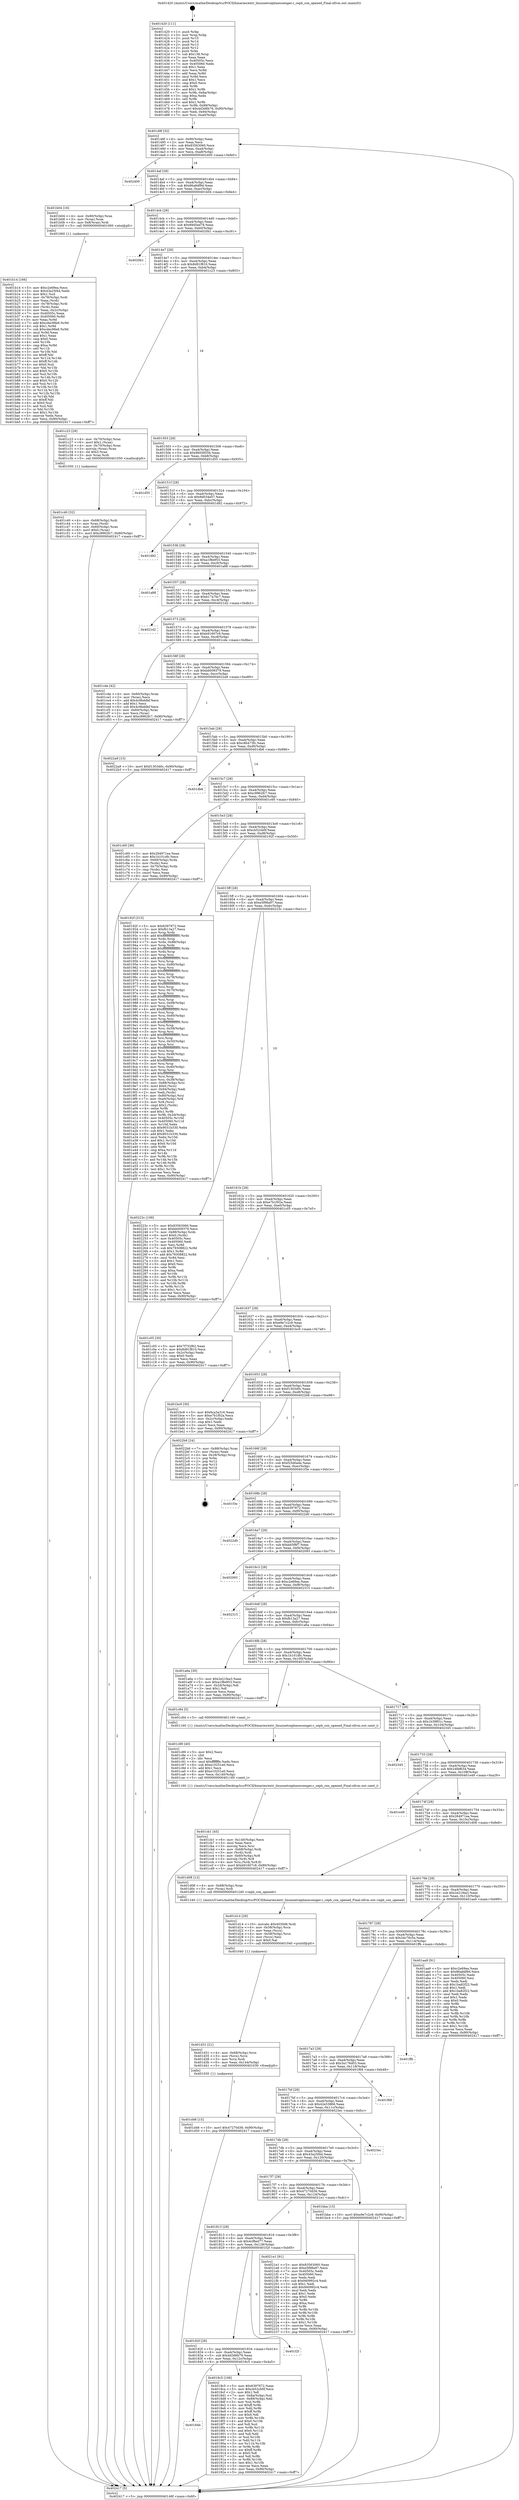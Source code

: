 digraph "0x401420" {
  label = "0x401420 (/mnt/c/Users/mathe/Desktop/tcc/POCII/binaries/extr_linuxnetcephmessenger.c_ceph_con_opened_Final-ollvm.out::main(0))"
  labelloc = "t"
  node[shape=record]

  Entry [label="",width=0.3,height=0.3,shape=circle,fillcolor=black,style=filled]
  "0x40148f" [label="{
     0x40148f [32]\l
     | [instrs]\l
     &nbsp;&nbsp;0x40148f \<+6\>: mov -0x90(%rbp),%eax\l
     &nbsp;&nbsp;0x401495 \<+2\>: mov %eax,%ecx\l
     &nbsp;&nbsp;0x401497 \<+6\>: sub $0x83563060,%ecx\l
     &nbsp;&nbsp;0x40149d \<+6\>: mov %eax,-0xa4(%rbp)\l
     &nbsp;&nbsp;0x4014a3 \<+6\>: mov %ecx,-0xa8(%rbp)\l
     &nbsp;&nbsp;0x4014a9 \<+6\>: je 0000000000402400 \<main+0xfe0\>\l
  }"]
  "0x402400" [label="{
     0x402400\l
  }", style=dashed]
  "0x4014af" [label="{
     0x4014af [28]\l
     | [instrs]\l
     &nbsp;&nbsp;0x4014af \<+5\>: jmp 00000000004014b4 \<main+0x94\>\l
     &nbsp;&nbsp;0x4014b4 \<+6\>: mov -0xa4(%rbp),%eax\l
     &nbsp;&nbsp;0x4014ba \<+5\>: sub $0x86a8df9d,%eax\l
     &nbsp;&nbsp;0x4014bf \<+6\>: mov %eax,-0xac(%rbp)\l
     &nbsp;&nbsp;0x4014c5 \<+6\>: je 0000000000401b04 \<main+0x6e4\>\l
  }"]
  Exit [label="",width=0.3,height=0.3,shape=circle,fillcolor=black,style=filled,peripheries=2]
  "0x401b04" [label="{
     0x401b04 [16]\l
     | [instrs]\l
     &nbsp;&nbsp;0x401b04 \<+4\>: mov -0x80(%rbp),%rax\l
     &nbsp;&nbsp;0x401b08 \<+3\>: mov (%rax),%rax\l
     &nbsp;&nbsp;0x401b0b \<+4\>: mov 0x8(%rax),%rdi\l
     &nbsp;&nbsp;0x401b0f \<+5\>: call 0000000000401060 \<atoi@plt\>\l
     | [calls]\l
     &nbsp;&nbsp;0x401060 \{1\} (unknown)\l
  }"]
  "0x4014cb" [label="{
     0x4014cb [28]\l
     | [instrs]\l
     &nbsp;&nbsp;0x4014cb \<+5\>: jmp 00000000004014d0 \<main+0xb0\>\l
     &nbsp;&nbsp;0x4014d0 \<+6\>: mov -0xa4(%rbp),%eax\l
     &nbsp;&nbsp;0x4014d6 \<+5\>: sub $0x89d5ed78,%eax\l
     &nbsp;&nbsp;0x4014db \<+6\>: mov %eax,-0xb0(%rbp)\l
     &nbsp;&nbsp;0x4014e1 \<+6\>: je 00000000004020b1 \<main+0xc91\>\l
  }"]
  "0x401d46" [label="{
     0x401d46 [15]\l
     | [instrs]\l
     &nbsp;&nbsp;0x401d46 \<+10\>: movl $0x47270d36,-0x90(%rbp)\l
     &nbsp;&nbsp;0x401d50 \<+5\>: jmp 0000000000402417 \<main+0xff7\>\l
  }"]
  "0x4020b1" [label="{
     0x4020b1\l
  }", style=dashed]
  "0x4014e7" [label="{
     0x4014e7 [28]\l
     | [instrs]\l
     &nbsp;&nbsp;0x4014e7 \<+5\>: jmp 00000000004014ec \<main+0xcc\>\l
     &nbsp;&nbsp;0x4014ec \<+6\>: mov -0xa4(%rbp),%eax\l
     &nbsp;&nbsp;0x4014f2 \<+5\>: sub $0x8d91f810,%eax\l
     &nbsp;&nbsp;0x4014f7 \<+6\>: mov %eax,-0xb4(%rbp)\l
     &nbsp;&nbsp;0x4014fd \<+6\>: je 0000000000401c23 \<main+0x803\>\l
  }"]
  "0x401d31" [label="{
     0x401d31 [21]\l
     | [instrs]\l
     &nbsp;&nbsp;0x401d31 \<+4\>: mov -0x68(%rbp),%rcx\l
     &nbsp;&nbsp;0x401d35 \<+3\>: mov (%rcx),%rcx\l
     &nbsp;&nbsp;0x401d38 \<+3\>: mov %rcx,%rdi\l
     &nbsp;&nbsp;0x401d3b \<+6\>: mov %eax,-0x144(%rbp)\l
     &nbsp;&nbsp;0x401d41 \<+5\>: call 0000000000401030 \<free@plt\>\l
     | [calls]\l
     &nbsp;&nbsp;0x401030 \{1\} (unknown)\l
  }"]
  "0x401c23" [label="{
     0x401c23 [29]\l
     | [instrs]\l
     &nbsp;&nbsp;0x401c23 \<+4\>: mov -0x70(%rbp),%rax\l
     &nbsp;&nbsp;0x401c27 \<+6\>: movl $0x1,(%rax)\l
     &nbsp;&nbsp;0x401c2d \<+4\>: mov -0x70(%rbp),%rax\l
     &nbsp;&nbsp;0x401c31 \<+3\>: movslq (%rax),%rax\l
     &nbsp;&nbsp;0x401c34 \<+4\>: shl $0x3,%rax\l
     &nbsp;&nbsp;0x401c38 \<+3\>: mov %rax,%rdi\l
     &nbsp;&nbsp;0x401c3b \<+5\>: call 0000000000401050 \<malloc@plt\>\l
     | [calls]\l
     &nbsp;&nbsp;0x401050 \{1\} (unknown)\l
  }"]
  "0x401503" [label="{
     0x401503 [28]\l
     | [instrs]\l
     &nbsp;&nbsp;0x401503 \<+5\>: jmp 0000000000401508 \<main+0xe8\>\l
     &nbsp;&nbsp;0x401508 \<+6\>: mov -0xa4(%rbp),%eax\l
     &nbsp;&nbsp;0x40150e \<+5\>: sub $0x9605855b,%eax\l
     &nbsp;&nbsp;0x401513 \<+6\>: mov %eax,-0xb8(%rbp)\l
     &nbsp;&nbsp;0x401519 \<+6\>: je 0000000000401d55 \<main+0x935\>\l
  }"]
  "0x401d14" [label="{
     0x401d14 [29]\l
     | [instrs]\l
     &nbsp;&nbsp;0x401d14 \<+10\>: movabs $0x4030d6,%rdi\l
     &nbsp;&nbsp;0x401d1e \<+4\>: mov -0x58(%rbp),%rcx\l
     &nbsp;&nbsp;0x401d22 \<+2\>: mov %eax,(%rcx)\l
     &nbsp;&nbsp;0x401d24 \<+4\>: mov -0x58(%rbp),%rcx\l
     &nbsp;&nbsp;0x401d28 \<+2\>: mov (%rcx),%esi\l
     &nbsp;&nbsp;0x401d2a \<+2\>: mov $0x0,%al\l
     &nbsp;&nbsp;0x401d2c \<+5\>: call 0000000000401040 \<printf@plt\>\l
     | [calls]\l
     &nbsp;&nbsp;0x401040 \{1\} (unknown)\l
  }"]
  "0x401d55" [label="{
     0x401d55\l
  }", style=dashed]
  "0x40151f" [label="{
     0x40151f [28]\l
     | [instrs]\l
     &nbsp;&nbsp;0x40151f \<+5\>: jmp 0000000000401524 \<main+0x104\>\l
     &nbsp;&nbsp;0x401524 \<+6\>: mov -0xa4(%rbp),%eax\l
     &nbsp;&nbsp;0x40152a \<+5\>: sub $0x9d034e07,%eax\l
     &nbsp;&nbsp;0x40152f \<+6\>: mov %eax,-0xbc(%rbp)\l
     &nbsp;&nbsp;0x401535 \<+6\>: je 0000000000401d92 \<main+0x972\>\l
  }"]
  "0x401cb1" [label="{
     0x401cb1 [45]\l
     | [instrs]\l
     &nbsp;&nbsp;0x401cb1 \<+6\>: mov -0x140(%rbp),%ecx\l
     &nbsp;&nbsp;0x401cb7 \<+3\>: imul %eax,%ecx\l
     &nbsp;&nbsp;0x401cba \<+3\>: movslq %ecx,%rsi\l
     &nbsp;&nbsp;0x401cbd \<+4\>: mov -0x68(%rbp),%rdi\l
     &nbsp;&nbsp;0x401cc1 \<+3\>: mov (%rdi),%rdi\l
     &nbsp;&nbsp;0x401cc4 \<+4\>: mov -0x60(%rbp),%r8\l
     &nbsp;&nbsp;0x401cc8 \<+3\>: movslq (%r8),%r8\l
     &nbsp;&nbsp;0x401ccb \<+4\>: mov %rsi,(%rdi,%r8,8)\l
     &nbsp;&nbsp;0x401ccf \<+10\>: movl $0xb91607c9,-0x90(%rbp)\l
     &nbsp;&nbsp;0x401cd9 \<+5\>: jmp 0000000000402417 \<main+0xff7\>\l
  }"]
  "0x401d92" [label="{
     0x401d92\l
  }", style=dashed]
  "0x40153b" [label="{
     0x40153b [28]\l
     | [instrs]\l
     &nbsp;&nbsp;0x40153b \<+5\>: jmp 0000000000401540 \<main+0x120\>\l
     &nbsp;&nbsp;0x401540 \<+6\>: mov -0xa4(%rbp),%eax\l
     &nbsp;&nbsp;0x401546 \<+5\>: sub $0xa1f8e953,%eax\l
     &nbsp;&nbsp;0x40154b \<+6\>: mov %eax,-0xc0(%rbp)\l
     &nbsp;&nbsp;0x401551 \<+6\>: je 0000000000401a88 \<main+0x668\>\l
  }"]
  "0x401c89" [label="{
     0x401c89 [40]\l
     | [instrs]\l
     &nbsp;&nbsp;0x401c89 \<+5\>: mov $0x2,%ecx\l
     &nbsp;&nbsp;0x401c8e \<+1\>: cltd\l
     &nbsp;&nbsp;0x401c8f \<+2\>: idiv %ecx\l
     &nbsp;&nbsp;0x401c91 \<+6\>: imul $0xfffffffe,%edx,%ecx\l
     &nbsp;&nbsp;0x401c97 \<+6\>: sub $0xe10251e0,%ecx\l
     &nbsp;&nbsp;0x401c9d \<+3\>: add $0x1,%ecx\l
     &nbsp;&nbsp;0x401ca0 \<+6\>: add $0xe10251e0,%ecx\l
     &nbsp;&nbsp;0x401ca6 \<+6\>: mov %ecx,-0x140(%rbp)\l
     &nbsp;&nbsp;0x401cac \<+5\>: call 0000000000401160 \<next_i\>\l
     | [calls]\l
     &nbsp;&nbsp;0x401160 \{1\} (/mnt/c/Users/mathe/Desktop/tcc/POCII/binaries/extr_linuxnetcephmessenger.c_ceph_con_opened_Final-ollvm.out::next_i)\l
  }"]
  "0x401a88" [label="{
     0x401a88\l
  }", style=dashed]
  "0x401557" [label="{
     0x401557 [28]\l
     | [instrs]\l
     &nbsp;&nbsp;0x401557 \<+5\>: jmp 000000000040155c \<main+0x13c\>\l
     &nbsp;&nbsp;0x40155c \<+6\>: mov -0xa4(%rbp),%eax\l
     &nbsp;&nbsp;0x401562 \<+5\>: sub $0xb17a7bc7,%eax\l
     &nbsp;&nbsp;0x401567 \<+6\>: mov %eax,-0xc4(%rbp)\l
     &nbsp;&nbsp;0x40156d \<+6\>: je 00000000004021d2 \<main+0xdb2\>\l
  }"]
  "0x401c40" [label="{
     0x401c40 [32]\l
     | [instrs]\l
     &nbsp;&nbsp;0x401c40 \<+4\>: mov -0x68(%rbp),%rdi\l
     &nbsp;&nbsp;0x401c44 \<+3\>: mov %rax,(%rdi)\l
     &nbsp;&nbsp;0x401c47 \<+4\>: mov -0x60(%rbp),%rax\l
     &nbsp;&nbsp;0x401c4b \<+6\>: movl $0x0,(%rax)\l
     &nbsp;&nbsp;0x401c51 \<+10\>: movl $0xc9962fc7,-0x90(%rbp)\l
     &nbsp;&nbsp;0x401c5b \<+5\>: jmp 0000000000402417 \<main+0xff7\>\l
  }"]
  "0x4021d2" [label="{
     0x4021d2\l
  }", style=dashed]
  "0x401573" [label="{
     0x401573 [28]\l
     | [instrs]\l
     &nbsp;&nbsp;0x401573 \<+5\>: jmp 0000000000401578 \<main+0x158\>\l
     &nbsp;&nbsp;0x401578 \<+6\>: mov -0xa4(%rbp),%eax\l
     &nbsp;&nbsp;0x40157e \<+5\>: sub $0xb91607c9,%eax\l
     &nbsp;&nbsp;0x401583 \<+6\>: mov %eax,-0xc8(%rbp)\l
     &nbsp;&nbsp;0x401589 \<+6\>: je 0000000000401cde \<main+0x8be\>\l
  }"]
  "0x401b14" [label="{
     0x401b14 [166]\l
     | [instrs]\l
     &nbsp;&nbsp;0x401b14 \<+5\>: mov $0xc2e69ea,%ecx\l
     &nbsp;&nbsp;0x401b19 \<+5\>: mov $0x43a25f44,%edx\l
     &nbsp;&nbsp;0x401b1e \<+3\>: mov $0x1,%sil\l
     &nbsp;&nbsp;0x401b21 \<+4\>: mov -0x78(%rbp),%rdi\l
     &nbsp;&nbsp;0x401b25 \<+2\>: mov %eax,(%rdi)\l
     &nbsp;&nbsp;0x401b27 \<+4\>: mov -0x78(%rbp),%rdi\l
     &nbsp;&nbsp;0x401b2b \<+2\>: mov (%rdi),%eax\l
     &nbsp;&nbsp;0x401b2d \<+3\>: mov %eax,-0x2c(%rbp)\l
     &nbsp;&nbsp;0x401b30 \<+7\>: mov 0x40505c,%eax\l
     &nbsp;&nbsp;0x401b37 \<+8\>: mov 0x405060,%r8d\l
     &nbsp;&nbsp;0x401b3f \<+3\>: mov %eax,%r9d\l
     &nbsp;&nbsp;0x401b42 \<+7\>: add $0xcdec98e6,%r9d\l
     &nbsp;&nbsp;0x401b49 \<+4\>: sub $0x1,%r9d\l
     &nbsp;&nbsp;0x401b4d \<+7\>: sub $0xcdec98e6,%r9d\l
     &nbsp;&nbsp;0x401b54 \<+4\>: imul %r9d,%eax\l
     &nbsp;&nbsp;0x401b58 \<+3\>: and $0x1,%eax\l
     &nbsp;&nbsp;0x401b5b \<+3\>: cmp $0x0,%eax\l
     &nbsp;&nbsp;0x401b5e \<+4\>: sete %r10b\l
     &nbsp;&nbsp;0x401b62 \<+4\>: cmp $0xa,%r8d\l
     &nbsp;&nbsp;0x401b66 \<+4\>: setl %r11b\l
     &nbsp;&nbsp;0x401b6a \<+3\>: mov %r10b,%bl\l
     &nbsp;&nbsp;0x401b6d \<+3\>: xor $0xff,%bl\l
     &nbsp;&nbsp;0x401b70 \<+3\>: mov %r11b,%r14b\l
     &nbsp;&nbsp;0x401b73 \<+4\>: xor $0xff,%r14b\l
     &nbsp;&nbsp;0x401b77 \<+4\>: xor $0x0,%sil\l
     &nbsp;&nbsp;0x401b7b \<+3\>: mov %bl,%r15b\l
     &nbsp;&nbsp;0x401b7e \<+4\>: and $0x0,%r15b\l
     &nbsp;&nbsp;0x401b82 \<+3\>: and %sil,%r10b\l
     &nbsp;&nbsp;0x401b85 \<+3\>: mov %r14b,%r12b\l
     &nbsp;&nbsp;0x401b88 \<+4\>: and $0x0,%r12b\l
     &nbsp;&nbsp;0x401b8c \<+3\>: and %sil,%r11b\l
     &nbsp;&nbsp;0x401b8f \<+3\>: or %r10b,%r15b\l
     &nbsp;&nbsp;0x401b92 \<+3\>: or %r11b,%r12b\l
     &nbsp;&nbsp;0x401b95 \<+3\>: xor %r12b,%r15b\l
     &nbsp;&nbsp;0x401b98 \<+3\>: or %r14b,%bl\l
     &nbsp;&nbsp;0x401b9b \<+3\>: xor $0xff,%bl\l
     &nbsp;&nbsp;0x401b9e \<+4\>: or $0x0,%sil\l
     &nbsp;&nbsp;0x401ba2 \<+3\>: and %sil,%bl\l
     &nbsp;&nbsp;0x401ba5 \<+3\>: or %bl,%r15b\l
     &nbsp;&nbsp;0x401ba8 \<+4\>: test $0x1,%r15b\l
     &nbsp;&nbsp;0x401bac \<+3\>: cmovne %edx,%ecx\l
     &nbsp;&nbsp;0x401baf \<+6\>: mov %ecx,-0x90(%rbp)\l
     &nbsp;&nbsp;0x401bb5 \<+5\>: jmp 0000000000402417 \<main+0xff7\>\l
  }"]
  "0x401cde" [label="{
     0x401cde [42]\l
     | [instrs]\l
     &nbsp;&nbsp;0x401cde \<+4\>: mov -0x60(%rbp),%rax\l
     &nbsp;&nbsp;0x401ce2 \<+2\>: mov (%rax),%ecx\l
     &nbsp;&nbsp;0x401ce4 \<+6\>: add $0x4c9bddbf,%ecx\l
     &nbsp;&nbsp;0x401cea \<+3\>: add $0x1,%ecx\l
     &nbsp;&nbsp;0x401ced \<+6\>: sub $0x4c9bddbf,%ecx\l
     &nbsp;&nbsp;0x401cf3 \<+4\>: mov -0x60(%rbp),%rax\l
     &nbsp;&nbsp;0x401cf7 \<+2\>: mov %ecx,(%rax)\l
     &nbsp;&nbsp;0x401cf9 \<+10\>: movl $0xc9962fc7,-0x90(%rbp)\l
     &nbsp;&nbsp;0x401d03 \<+5\>: jmp 0000000000402417 \<main+0xff7\>\l
  }"]
  "0x40158f" [label="{
     0x40158f [28]\l
     | [instrs]\l
     &nbsp;&nbsp;0x40158f \<+5\>: jmp 0000000000401594 \<main+0x174\>\l
     &nbsp;&nbsp;0x401594 \<+6\>: mov -0xa4(%rbp),%eax\l
     &nbsp;&nbsp;0x40159a \<+5\>: sub $0xbb009379,%eax\l
     &nbsp;&nbsp;0x40159f \<+6\>: mov %eax,-0xcc(%rbp)\l
     &nbsp;&nbsp;0x4015a5 \<+6\>: je 00000000004022a9 \<main+0xe89\>\l
  }"]
  "0x401420" [label="{
     0x401420 [111]\l
     | [instrs]\l
     &nbsp;&nbsp;0x401420 \<+1\>: push %rbp\l
     &nbsp;&nbsp;0x401421 \<+3\>: mov %rsp,%rbp\l
     &nbsp;&nbsp;0x401424 \<+2\>: push %r15\l
     &nbsp;&nbsp;0x401426 \<+2\>: push %r14\l
     &nbsp;&nbsp;0x401428 \<+2\>: push %r13\l
     &nbsp;&nbsp;0x40142a \<+2\>: push %r12\l
     &nbsp;&nbsp;0x40142c \<+1\>: push %rbx\l
     &nbsp;&nbsp;0x40142d \<+7\>: sub $0x138,%rsp\l
     &nbsp;&nbsp;0x401434 \<+2\>: xor %eax,%eax\l
     &nbsp;&nbsp;0x401436 \<+7\>: mov 0x40505c,%ecx\l
     &nbsp;&nbsp;0x40143d \<+7\>: mov 0x405060,%edx\l
     &nbsp;&nbsp;0x401444 \<+3\>: sub $0x1,%eax\l
     &nbsp;&nbsp;0x401447 \<+3\>: mov %ecx,%r8d\l
     &nbsp;&nbsp;0x40144a \<+3\>: add %eax,%r8d\l
     &nbsp;&nbsp;0x40144d \<+4\>: imul %r8d,%ecx\l
     &nbsp;&nbsp;0x401451 \<+3\>: and $0x1,%ecx\l
     &nbsp;&nbsp;0x401454 \<+3\>: cmp $0x0,%ecx\l
     &nbsp;&nbsp;0x401457 \<+4\>: sete %r9b\l
     &nbsp;&nbsp;0x40145b \<+4\>: and $0x1,%r9b\l
     &nbsp;&nbsp;0x40145f \<+7\>: mov %r9b,-0x8a(%rbp)\l
     &nbsp;&nbsp;0x401466 \<+3\>: cmp $0xa,%edx\l
     &nbsp;&nbsp;0x401469 \<+4\>: setl %r9b\l
     &nbsp;&nbsp;0x40146d \<+4\>: and $0x1,%r9b\l
     &nbsp;&nbsp;0x401471 \<+7\>: mov %r9b,-0x89(%rbp)\l
     &nbsp;&nbsp;0x401478 \<+10\>: movl $0x4d3d6b76,-0x90(%rbp)\l
     &nbsp;&nbsp;0x401482 \<+6\>: mov %edi,-0x94(%rbp)\l
     &nbsp;&nbsp;0x401488 \<+7\>: mov %rsi,-0xa0(%rbp)\l
  }"]
  "0x4022a9" [label="{
     0x4022a9 [15]\l
     | [instrs]\l
     &nbsp;&nbsp;0x4022a9 \<+10\>: movl $0xf1303d0c,-0x90(%rbp)\l
     &nbsp;&nbsp;0x4022b3 \<+5\>: jmp 0000000000402417 \<main+0xff7\>\l
  }"]
  "0x4015ab" [label="{
     0x4015ab [28]\l
     | [instrs]\l
     &nbsp;&nbsp;0x4015ab \<+5\>: jmp 00000000004015b0 \<main+0x190\>\l
     &nbsp;&nbsp;0x4015b0 \<+6\>: mov -0xa4(%rbp),%eax\l
     &nbsp;&nbsp;0x4015b6 \<+5\>: sub $0xc8b473fc,%eax\l
     &nbsp;&nbsp;0x4015bb \<+6\>: mov %eax,-0xd0(%rbp)\l
     &nbsp;&nbsp;0x4015c1 \<+6\>: je 0000000000401db6 \<main+0x996\>\l
  }"]
  "0x402417" [label="{
     0x402417 [5]\l
     | [instrs]\l
     &nbsp;&nbsp;0x402417 \<+5\>: jmp 000000000040148f \<main+0x6f\>\l
  }"]
  "0x401db6" [label="{
     0x401db6\l
  }", style=dashed]
  "0x4015c7" [label="{
     0x4015c7 [28]\l
     | [instrs]\l
     &nbsp;&nbsp;0x4015c7 \<+5\>: jmp 00000000004015cc \<main+0x1ac\>\l
     &nbsp;&nbsp;0x4015cc \<+6\>: mov -0xa4(%rbp),%eax\l
     &nbsp;&nbsp;0x4015d2 \<+5\>: sub $0xc9962fc7,%eax\l
     &nbsp;&nbsp;0x4015d7 \<+6\>: mov %eax,-0xd4(%rbp)\l
     &nbsp;&nbsp;0x4015dd \<+6\>: je 0000000000401c60 \<main+0x840\>\l
  }"]
  "0x40184b" [label="{
     0x40184b\l
  }", style=dashed]
  "0x401c60" [label="{
     0x401c60 [36]\l
     | [instrs]\l
     &nbsp;&nbsp;0x401c60 \<+5\>: mov $0x284971ea,%eax\l
     &nbsp;&nbsp;0x401c65 \<+5\>: mov $0x1b101dfc,%ecx\l
     &nbsp;&nbsp;0x401c6a \<+4\>: mov -0x60(%rbp),%rdx\l
     &nbsp;&nbsp;0x401c6e \<+2\>: mov (%rdx),%esi\l
     &nbsp;&nbsp;0x401c70 \<+4\>: mov -0x70(%rbp),%rdx\l
     &nbsp;&nbsp;0x401c74 \<+2\>: cmp (%rdx),%esi\l
     &nbsp;&nbsp;0x401c76 \<+3\>: cmovl %ecx,%eax\l
     &nbsp;&nbsp;0x401c79 \<+6\>: mov %eax,-0x90(%rbp)\l
     &nbsp;&nbsp;0x401c7f \<+5\>: jmp 0000000000402417 \<main+0xff7\>\l
  }"]
  "0x4015e3" [label="{
     0x4015e3 [28]\l
     | [instrs]\l
     &nbsp;&nbsp;0x4015e3 \<+5\>: jmp 00000000004015e8 \<main+0x1c8\>\l
     &nbsp;&nbsp;0x4015e8 \<+6\>: mov -0xa4(%rbp),%eax\l
     &nbsp;&nbsp;0x4015ee \<+5\>: sub $0xcb52cb0f,%eax\l
     &nbsp;&nbsp;0x4015f3 \<+6\>: mov %eax,-0xd8(%rbp)\l
     &nbsp;&nbsp;0x4015f9 \<+6\>: je 000000000040192f \<main+0x50f\>\l
  }"]
  "0x4018c5" [label="{
     0x4018c5 [106]\l
     | [instrs]\l
     &nbsp;&nbsp;0x4018c5 \<+5\>: mov $0x6397872,%eax\l
     &nbsp;&nbsp;0x4018ca \<+5\>: mov $0xcb52cb0f,%ecx\l
     &nbsp;&nbsp;0x4018cf \<+2\>: mov $0x1,%dl\l
     &nbsp;&nbsp;0x4018d1 \<+7\>: mov -0x8a(%rbp),%sil\l
     &nbsp;&nbsp;0x4018d8 \<+7\>: mov -0x89(%rbp),%dil\l
     &nbsp;&nbsp;0x4018df \<+3\>: mov %sil,%r8b\l
     &nbsp;&nbsp;0x4018e2 \<+4\>: xor $0xff,%r8b\l
     &nbsp;&nbsp;0x4018e6 \<+3\>: mov %dil,%r9b\l
     &nbsp;&nbsp;0x4018e9 \<+4\>: xor $0xff,%r9b\l
     &nbsp;&nbsp;0x4018ed \<+3\>: xor $0x0,%dl\l
     &nbsp;&nbsp;0x4018f0 \<+3\>: mov %r8b,%r10b\l
     &nbsp;&nbsp;0x4018f3 \<+4\>: and $0x0,%r10b\l
     &nbsp;&nbsp;0x4018f7 \<+3\>: and %dl,%sil\l
     &nbsp;&nbsp;0x4018fa \<+3\>: mov %r9b,%r11b\l
     &nbsp;&nbsp;0x4018fd \<+4\>: and $0x0,%r11b\l
     &nbsp;&nbsp;0x401901 \<+3\>: and %dl,%dil\l
     &nbsp;&nbsp;0x401904 \<+3\>: or %sil,%r10b\l
     &nbsp;&nbsp;0x401907 \<+3\>: or %dil,%r11b\l
     &nbsp;&nbsp;0x40190a \<+3\>: xor %r11b,%r10b\l
     &nbsp;&nbsp;0x40190d \<+3\>: or %r9b,%r8b\l
     &nbsp;&nbsp;0x401910 \<+4\>: xor $0xff,%r8b\l
     &nbsp;&nbsp;0x401914 \<+3\>: or $0x0,%dl\l
     &nbsp;&nbsp;0x401917 \<+3\>: and %dl,%r8b\l
     &nbsp;&nbsp;0x40191a \<+3\>: or %r8b,%r10b\l
     &nbsp;&nbsp;0x40191d \<+4\>: test $0x1,%r10b\l
     &nbsp;&nbsp;0x401921 \<+3\>: cmovne %ecx,%eax\l
     &nbsp;&nbsp;0x401924 \<+6\>: mov %eax,-0x90(%rbp)\l
     &nbsp;&nbsp;0x40192a \<+5\>: jmp 0000000000402417 \<main+0xff7\>\l
  }"]
  "0x40192f" [label="{
     0x40192f [315]\l
     | [instrs]\l
     &nbsp;&nbsp;0x40192f \<+5\>: mov $0x6397872,%eax\l
     &nbsp;&nbsp;0x401934 \<+5\>: mov $0xfb13a27,%ecx\l
     &nbsp;&nbsp;0x401939 \<+3\>: mov %rsp,%rdx\l
     &nbsp;&nbsp;0x40193c \<+4\>: add $0xfffffffffffffff0,%rdx\l
     &nbsp;&nbsp;0x401940 \<+3\>: mov %rdx,%rsp\l
     &nbsp;&nbsp;0x401943 \<+7\>: mov %rdx,-0x88(%rbp)\l
     &nbsp;&nbsp;0x40194a \<+3\>: mov %rsp,%rdx\l
     &nbsp;&nbsp;0x40194d \<+4\>: add $0xfffffffffffffff0,%rdx\l
     &nbsp;&nbsp;0x401951 \<+3\>: mov %rdx,%rsp\l
     &nbsp;&nbsp;0x401954 \<+3\>: mov %rsp,%rsi\l
     &nbsp;&nbsp;0x401957 \<+4\>: add $0xfffffffffffffff0,%rsi\l
     &nbsp;&nbsp;0x40195b \<+3\>: mov %rsi,%rsp\l
     &nbsp;&nbsp;0x40195e \<+4\>: mov %rsi,-0x80(%rbp)\l
     &nbsp;&nbsp;0x401962 \<+3\>: mov %rsp,%rsi\l
     &nbsp;&nbsp;0x401965 \<+4\>: add $0xfffffffffffffff0,%rsi\l
     &nbsp;&nbsp;0x401969 \<+3\>: mov %rsi,%rsp\l
     &nbsp;&nbsp;0x40196c \<+4\>: mov %rsi,-0x78(%rbp)\l
     &nbsp;&nbsp;0x401970 \<+3\>: mov %rsp,%rsi\l
     &nbsp;&nbsp;0x401973 \<+4\>: add $0xfffffffffffffff0,%rsi\l
     &nbsp;&nbsp;0x401977 \<+3\>: mov %rsi,%rsp\l
     &nbsp;&nbsp;0x40197a \<+4\>: mov %rsi,-0x70(%rbp)\l
     &nbsp;&nbsp;0x40197e \<+3\>: mov %rsp,%rsi\l
     &nbsp;&nbsp;0x401981 \<+4\>: add $0xfffffffffffffff0,%rsi\l
     &nbsp;&nbsp;0x401985 \<+3\>: mov %rsi,%rsp\l
     &nbsp;&nbsp;0x401988 \<+4\>: mov %rsi,-0x68(%rbp)\l
     &nbsp;&nbsp;0x40198c \<+3\>: mov %rsp,%rsi\l
     &nbsp;&nbsp;0x40198f \<+4\>: add $0xfffffffffffffff0,%rsi\l
     &nbsp;&nbsp;0x401993 \<+3\>: mov %rsi,%rsp\l
     &nbsp;&nbsp;0x401996 \<+4\>: mov %rsi,-0x60(%rbp)\l
     &nbsp;&nbsp;0x40199a \<+3\>: mov %rsp,%rsi\l
     &nbsp;&nbsp;0x40199d \<+4\>: add $0xfffffffffffffff0,%rsi\l
     &nbsp;&nbsp;0x4019a1 \<+3\>: mov %rsi,%rsp\l
     &nbsp;&nbsp;0x4019a4 \<+4\>: mov %rsi,-0x58(%rbp)\l
     &nbsp;&nbsp;0x4019a8 \<+3\>: mov %rsp,%rsi\l
     &nbsp;&nbsp;0x4019ab \<+4\>: add $0xfffffffffffffff0,%rsi\l
     &nbsp;&nbsp;0x4019af \<+3\>: mov %rsi,%rsp\l
     &nbsp;&nbsp;0x4019b2 \<+4\>: mov %rsi,-0x50(%rbp)\l
     &nbsp;&nbsp;0x4019b6 \<+3\>: mov %rsp,%rsi\l
     &nbsp;&nbsp;0x4019b9 \<+4\>: add $0xfffffffffffffff0,%rsi\l
     &nbsp;&nbsp;0x4019bd \<+3\>: mov %rsi,%rsp\l
     &nbsp;&nbsp;0x4019c0 \<+4\>: mov %rsi,-0x48(%rbp)\l
     &nbsp;&nbsp;0x4019c4 \<+3\>: mov %rsp,%rsi\l
     &nbsp;&nbsp;0x4019c7 \<+4\>: add $0xfffffffffffffff0,%rsi\l
     &nbsp;&nbsp;0x4019cb \<+3\>: mov %rsi,%rsp\l
     &nbsp;&nbsp;0x4019ce \<+4\>: mov %rsi,-0x40(%rbp)\l
     &nbsp;&nbsp;0x4019d2 \<+3\>: mov %rsp,%rsi\l
     &nbsp;&nbsp;0x4019d5 \<+4\>: add $0xfffffffffffffff0,%rsi\l
     &nbsp;&nbsp;0x4019d9 \<+3\>: mov %rsi,%rsp\l
     &nbsp;&nbsp;0x4019dc \<+4\>: mov %rsi,-0x38(%rbp)\l
     &nbsp;&nbsp;0x4019e0 \<+7\>: mov -0x88(%rbp),%rsi\l
     &nbsp;&nbsp;0x4019e7 \<+6\>: movl $0x0,(%rsi)\l
     &nbsp;&nbsp;0x4019ed \<+6\>: mov -0x94(%rbp),%edi\l
     &nbsp;&nbsp;0x4019f3 \<+2\>: mov %edi,(%rdx)\l
     &nbsp;&nbsp;0x4019f5 \<+4\>: mov -0x80(%rbp),%rsi\l
     &nbsp;&nbsp;0x4019f9 \<+7\>: mov -0xa0(%rbp),%r8\l
     &nbsp;&nbsp;0x401a00 \<+3\>: mov %r8,(%rsi)\l
     &nbsp;&nbsp;0x401a03 \<+3\>: cmpl $0x2,(%rdx)\l
     &nbsp;&nbsp;0x401a06 \<+4\>: setne %r9b\l
     &nbsp;&nbsp;0x401a0a \<+4\>: and $0x1,%r9b\l
     &nbsp;&nbsp;0x401a0e \<+4\>: mov %r9b,-0x2d(%rbp)\l
     &nbsp;&nbsp;0x401a12 \<+8\>: mov 0x40505c,%r10d\l
     &nbsp;&nbsp;0x401a1a \<+8\>: mov 0x405060,%r11d\l
     &nbsp;&nbsp;0x401a22 \<+3\>: mov %r10d,%ebx\l
     &nbsp;&nbsp;0x401a25 \<+6\>: sub $0x9031b330,%ebx\l
     &nbsp;&nbsp;0x401a2b \<+3\>: sub $0x1,%ebx\l
     &nbsp;&nbsp;0x401a2e \<+6\>: add $0x9031b330,%ebx\l
     &nbsp;&nbsp;0x401a34 \<+4\>: imul %ebx,%r10d\l
     &nbsp;&nbsp;0x401a38 \<+4\>: and $0x1,%r10d\l
     &nbsp;&nbsp;0x401a3c \<+4\>: cmp $0x0,%r10d\l
     &nbsp;&nbsp;0x401a40 \<+4\>: sete %r9b\l
     &nbsp;&nbsp;0x401a44 \<+4\>: cmp $0xa,%r11d\l
     &nbsp;&nbsp;0x401a48 \<+4\>: setl %r14b\l
     &nbsp;&nbsp;0x401a4c \<+3\>: mov %r9b,%r15b\l
     &nbsp;&nbsp;0x401a4f \<+3\>: and %r14b,%r15b\l
     &nbsp;&nbsp;0x401a52 \<+3\>: xor %r14b,%r9b\l
     &nbsp;&nbsp;0x401a55 \<+3\>: or %r9b,%r15b\l
     &nbsp;&nbsp;0x401a58 \<+4\>: test $0x1,%r15b\l
     &nbsp;&nbsp;0x401a5c \<+3\>: cmovne %ecx,%eax\l
     &nbsp;&nbsp;0x401a5f \<+6\>: mov %eax,-0x90(%rbp)\l
     &nbsp;&nbsp;0x401a65 \<+5\>: jmp 0000000000402417 \<main+0xff7\>\l
  }"]
  "0x4015ff" [label="{
     0x4015ff [28]\l
     | [instrs]\l
     &nbsp;&nbsp;0x4015ff \<+5\>: jmp 0000000000401604 \<main+0x1e4\>\l
     &nbsp;&nbsp;0x401604 \<+6\>: mov -0xa4(%rbp),%eax\l
     &nbsp;&nbsp;0x40160a \<+5\>: sub $0xe5f98a97,%eax\l
     &nbsp;&nbsp;0x40160f \<+6\>: mov %eax,-0xdc(%rbp)\l
     &nbsp;&nbsp;0x401615 \<+6\>: je 000000000040223c \<main+0xe1c\>\l
  }"]
  "0x40182f" [label="{
     0x40182f [28]\l
     | [instrs]\l
     &nbsp;&nbsp;0x40182f \<+5\>: jmp 0000000000401834 \<main+0x414\>\l
     &nbsp;&nbsp;0x401834 \<+6\>: mov -0xa4(%rbp),%eax\l
     &nbsp;&nbsp;0x40183a \<+5\>: sub $0x4d3d6b76,%eax\l
     &nbsp;&nbsp;0x40183f \<+6\>: mov %eax,-0x12c(%rbp)\l
     &nbsp;&nbsp;0x401845 \<+6\>: je 00000000004018c5 \<main+0x4a5\>\l
  }"]
  "0x40223c" [label="{
     0x40223c [109]\l
     | [instrs]\l
     &nbsp;&nbsp;0x40223c \<+5\>: mov $0x83563060,%eax\l
     &nbsp;&nbsp;0x402241 \<+5\>: mov $0xbb009379,%ecx\l
     &nbsp;&nbsp;0x402246 \<+7\>: mov -0x88(%rbp),%rdx\l
     &nbsp;&nbsp;0x40224d \<+6\>: movl $0x0,(%rdx)\l
     &nbsp;&nbsp;0x402253 \<+7\>: mov 0x40505c,%esi\l
     &nbsp;&nbsp;0x40225a \<+7\>: mov 0x405060,%edi\l
     &nbsp;&nbsp;0x402261 \<+3\>: mov %esi,%r8d\l
     &nbsp;&nbsp;0x402264 \<+7\>: sub $0x79308822,%r8d\l
     &nbsp;&nbsp;0x40226b \<+4\>: sub $0x1,%r8d\l
     &nbsp;&nbsp;0x40226f \<+7\>: add $0x79308822,%r8d\l
     &nbsp;&nbsp;0x402276 \<+4\>: imul %r8d,%esi\l
     &nbsp;&nbsp;0x40227a \<+3\>: and $0x1,%esi\l
     &nbsp;&nbsp;0x40227d \<+3\>: cmp $0x0,%esi\l
     &nbsp;&nbsp;0x402280 \<+4\>: sete %r9b\l
     &nbsp;&nbsp;0x402284 \<+3\>: cmp $0xa,%edi\l
     &nbsp;&nbsp;0x402287 \<+4\>: setl %r10b\l
     &nbsp;&nbsp;0x40228b \<+3\>: mov %r9b,%r11b\l
     &nbsp;&nbsp;0x40228e \<+3\>: and %r10b,%r11b\l
     &nbsp;&nbsp;0x402291 \<+3\>: xor %r10b,%r9b\l
     &nbsp;&nbsp;0x402294 \<+3\>: or %r9b,%r11b\l
     &nbsp;&nbsp;0x402297 \<+4\>: test $0x1,%r11b\l
     &nbsp;&nbsp;0x40229b \<+3\>: cmovne %ecx,%eax\l
     &nbsp;&nbsp;0x40229e \<+6\>: mov %eax,-0x90(%rbp)\l
     &nbsp;&nbsp;0x4022a4 \<+5\>: jmp 0000000000402417 \<main+0xff7\>\l
  }"]
  "0x40161b" [label="{
     0x40161b [28]\l
     | [instrs]\l
     &nbsp;&nbsp;0x40161b \<+5\>: jmp 0000000000401620 \<main+0x200\>\l
     &nbsp;&nbsp;0x401620 \<+6\>: mov -0xa4(%rbp),%eax\l
     &nbsp;&nbsp;0x401626 \<+5\>: sub $0xe7b1f02a,%eax\l
     &nbsp;&nbsp;0x40162b \<+6\>: mov %eax,-0xe0(%rbp)\l
     &nbsp;&nbsp;0x401631 \<+6\>: je 0000000000401c05 \<main+0x7e5\>\l
  }"]
  "0x401f2f" [label="{
     0x401f2f\l
  }", style=dashed]
  "0x401c05" [label="{
     0x401c05 [30]\l
     | [instrs]\l
     &nbsp;&nbsp;0x401c05 \<+5\>: mov $0x7f752f62,%eax\l
     &nbsp;&nbsp;0x401c0a \<+5\>: mov $0x8d91f810,%ecx\l
     &nbsp;&nbsp;0x401c0f \<+3\>: mov -0x2c(%rbp),%edx\l
     &nbsp;&nbsp;0x401c12 \<+3\>: cmp $0x0,%edx\l
     &nbsp;&nbsp;0x401c15 \<+3\>: cmove %ecx,%eax\l
     &nbsp;&nbsp;0x401c18 \<+6\>: mov %eax,-0x90(%rbp)\l
     &nbsp;&nbsp;0x401c1e \<+5\>: jmp 0000000000402417 \<main+0xff7\>\l
  }"]
  "0x401637" [label="{
     0x401637 [28]\l
     | [instrs]\l
     &nbsp;&nbsp;0x401637 \<+5\>: jmp 000000000040163c \<main+0x21c\>\l
     &nbsp;&nbsp;0x40163c \<+6\>: mov -0xa4(%rbp),%eax\l
     &nbsp;&nbsp;0x401642 \<+5\>: sub $0xe9e7c2c9,%eax\l
     &nbsp;&nbsp;0x401647 \<+6\>: mov %eax,-0xe4(%rbp)\l
     &nbsp;&nbsp;0x40164d \<+6\>: je 0000000000401bc9 \<main+0x7a9\>\l
  }"]
  "0x401813" [label="{
     0x401813 [28]\l
     | [instrs]\l
     &nbsp;&nbsp;0x401813 \<+5\>: jmp 0000000000401818 \<main+0x3f8\>\l
     &nbsp;&nbsp;0x401818 \<+6\>: mov -0xa4(%rbp),%eax\l
     &nbsp;&nbsp;0x40181e \<+5\>: sub $0x4cf8ed77,%eax\l
     &nbsp;&nbsp;0x401823 \<+6\>: mov %eax,-0x128(%rbp)\l
     &nbsp;&nbsp;0x401829 \<+6\>: je 0000000000401f2f \<main+0xb0f\>\l
  }"]
  "0x401bc9" [label="{
     0x401bc9 [30]\l
     | [instrs]\l
     &nbsp;&nbsp;0x401bc9 \<+5\>: mov $0x6ca3a316,%eax\l
     &nbsp;&nbsp;0x401bce \<+5\>: mov $0xe7b1f02a,%ecx\l
     &nbsp;&nbsp;0x401bd3 \<+3\>: mov -0x2c(%rbp),%edx\l
     &nbsp;&nbsp;0x401bd6 \<+3\>: cmp $0x1,%edx\l
     &nbsp;&nbsp;0x401bd9 \<+3\>: cmovl %ecx,%eax\l
     &nbsp;&nbsp;0x401bdc \<+6\>: mov %eax,-0x90(%rbp)\l
     &nbsp;&nbsp;0x401be2 \<+5\>: jmp 0000000000402417 \<main+0xff7\>\l
  }"]
  "0x401653" [label="{
     0x401653 [28]\l
     | [instrs]\l
     &nbsp;&nbsp;0x401653 \<+5\>: jmp 0000000000401658 \<main+0x238\>\l
     &nbsp;&nbsp;0x401658 \<+6\>: mov -0xa4(%rbp),%eax\l
     &nbsp;&nbsp;0x40165e \<+5\>: sub $0xf1303d0c,%eax\l
     &nbsp;&nbsp;0x401663 \<+6\>: mov %eax,-0xe8(%rbp)\l
     &nbsp;&nbsp;0x401669 \<+6\>: je 00000000004022b8 \<main+0xe98\>\l
  }"]
  "0x4021e1" [label="{
     0x4021e1 [91]\l
     | [instrs]\l
     &nbsp;&nbsp;0x4021e1 \<+5\>: mov $0x83563060,%eax\l
     &nbsp;&nbsp;0x4021e6 \<+5\>: mov $0xe5f98a97,%ecx\l
     &nbsp;&nbsp;0x4021eb \<+7\>: mov 0x40505c,%edx\l
     &nbsp;&nbsp;0x4021f2 \<+7\>: mov 0x405060,%esi\l
     &nbsp;&nbsp;0x4021f9 \<+2\>: mov %edx,%edi\l
     &nbsp;&nbsp;0x4021fb \<+6\>: sub $0x940992c4,%edi\l
     &nbsp;&nbsp;0x402201 \<+3\>: sub $0x1,%edi\l
     &nbsp;&nbsp;0x402204 \<+6\>: add $0x940992c4,%edi\l
     &nbsp;&nbsp;0x40220a \<+3\>: imul %edi,%edx\l
     &nbsp;&nbsp;0x40220d \<+3\>: and $0x1,%edx\l
     &nbsp;&nbsp;0x402210 \<+3\>: cmp $0x0,%edx\l
     &nbsp;&nbsp;0x402213 \<+4\>: sete %r8b\l
     &nbsp;&nbsp;0x402217 \<+3\>: cmp $0xa,%esi\l
     &nbsp;&nbsp;0x40221a \<+4\>: setl %r9b\l
     &nbsp;&nbsp;0x40221e \<+3\>: mov %r8b,%r10b\l
     &nbsp;&nbsp;0x402221 \<+3\>: and %r9b,%r10b\l
     &nbsp;&nbsp;0x402224 \<+3\>: xor %r9b,%r8b\l
     &nbsp;&nbsp;0x402227 \<+3\>: or %r8b,%r10b\l
     &nbsp;&nbsp;0x40222a \<+4\>: test $0x1,%r10b\l
     &nbsp;&nbsp;0x40222e \<+3\>: cmovne %ecx,%eax\l
     &nbsp;&nbsp;0x402231 \<+6\>: mov %eax,-0x90(%rbp)\l
     &nbsp;&nbsp;0x402237 \<+5\>: jmp 0000000000402417 \<main+0xff7\>\l
  }"]
  "0x4022b8" [label="{
     0x4022b8 [24]\l
     | [instrs]\l
     &nbsp;&nbsp;0x4022b8 \<+7\>: mov -0x88(%rbp),%rax\l
     &nbsp;&nbsp;0x4022bf \<+2\>: mov (%rax),%eax\l
     &nbsp;&nbsp;0x4022c1 \<+4\>: lea -0x28(%rbp),%rsp\l
     &nbsp;&nbsp;0x4022c5 \<+1\>: pop %rbx\l
     &nbsp;&nbsp;0x4022c6 \<+2\>: pop %r12\l
     &nbsp;&nbsp;0x4022c8 \<+2\>: pop %r13\l
     &nbsp;&nbsp;0x4022ca \<+2\>: pop %r14\l
     &nbsp;&nbsp;0x4022cc \<+2\>: pop %r15\l
     &nbsp;&nbsp;0x4022ce \<+1\>: pop %rbp\l
     &nbsp;&nbsp;0x4022cf \<+1\>: ret\l
  }"]
  "0x40166f" [label="{
     0x40166f [28]\l
     | [instrs]\l
     &nbsp;&nbsp;0x40166f \<+5\>: jmp 0000000000401674 \<main+0x254\>\l
     &nbsp;&nbsp;0x401674 \<+6\>: mov -0xa4(%rbp),%eax\l
     &nbsp;&nbsp;0x40167a \<+5\>: sub $0xf25d0a4e,%eax\l
     &nbsp;&nbsp;0x40167f \<+6\>: mov %eax,-0xec(%rbp)\l
     &nbsp;&nbsp;0x401685 \<+6\>: je 0000000000401f3e \<main+0xb1e\>\l
  }"]
  "0x4017f7" [label="{
     0x4017f7 [28]\l
     | [instrs]\l
     &nbsp;&nbsp;0x4017f7 \<+5\>: jmp 00000000004017fc \<main+0x3dc\>\l
     &nbsp;&nbsp;0x4017fc \<+6\>: mov -0xa4(%rbp),%eax\l
     &nbsp;&nbsp;0x401802 \<+5\>: sub $0x47270d36,%eax\l
     &nbsp;&nbsp;0x401807 \<+6\>: mov %eax,-0x124(%rbp)\l
     &nbsp;&nbsp;0x40180d \<+6\>: je 00000000004021e1 \<main+0xdc1\>\l
  }"]
  "0x401f3e" [label="{
     0x401f3e\l
  }", style=dashed]
  "0x40168b" [label="{
     0x40168b [28]\l
     | [instrs]\l
     &nbsp;&nbsp;0x40168b \<+5\>: jmp 0000000000401690 \<main+0x270\>\l
     &nbsp;&nbsp;0x401690 \<+6\>: mov -0xa4(%rbp),%eax\l
     &nbsp;&nbsp;0x401696 \<+5\>: sub $0x6397872,%eax\l
     &nbsp;&nbsp;0x40169b \<+6\>: mov %eax,-0xf0(%rbp)\l
     &nbsp;&nbsp;0x4016a1 \<+6\>: je 00000000004022d0 \<main+0xeb0\>\l
  }"]
  "0x401bba" [label="{
     0x401bba [15]\l
     | [instrs]\l
     &nbsp;&nbsp;0x401bba \<+10\>: movl $0xe9e7c2c9,-0x90(%rbp)\l
     &nbsp;&nbsp;0x401bc4 \<+5\>: jmp 0000000000402417 \<main+0xff7\>\l
  }"]
  "0x4022d0" [label="{
     0x4022d0\l
  }", style=dashed]
  "0x4016a7" [label="{
     0x4016a7 [28]\l
     | [instrs]\l
     &nbsp;&nbsp;0x4016a7 \<+5\>: jmp 00000000004016ac \<main+0x28c\>\l
     &nbsp;&nbsp;0x4016ac \<+6\>: mov -0xa4(%rbp),%eax\l
     &nbsp;&nbsp;0x4016b2 \<+5\>: sub $0xbb5f8f7,%eax\l
     &nbsp;&nbsp;0x4016b7 \<+6\>: mov %eax,-0xf4(%rbp)\l
     &nbsp;&nbsp;0x4016bd \<+6\>: je 0000000000402093 \<main+0xc73\>\l
  }"]
  "0x4017db" [label="{
     0x4017db [28]\l
     | [instrs]\l
     &nbsp;&nbsp;0x4017db \<+5\>: jmp 00000000004017e0 \<main+0x3c0\>\l
     &nbsp;&nbsp;0x4017e0 \<+6\>: mov -0xa4(%rbp),%eax\l
     &nbsp;&nbsp;0x4017e6 \<+5\>: sub $0x43a25f44,%eax\l
     &nbsp;&nbsp;0x4017eb \<+6\>: mov %eax,-0x120(%rbp)\l
     &nbsp;&nbsp;0x4017f1 \<+6\>: je 0000000000401bba \<main+0x79a\>\l
  }"]
  "0x402093" [label="{
     0x402093\l
  }", style=dashed]
  "0x4016c3" [label="{
     0x4016c3 [28]\l
     | [instrs]\l
     &nbsp;&nbsp;0x4016c3 \<+5\>: jmp 00000000004016c8 \<main+0x2a8\>\l
     &nbsp;&nbsp;0x4016c8 \<+6\>: mov -0xa4(%rbp),%eax\l
     &nbsp;&nbsp;0x4016ce \<+5\>: sub $0xc2e69ea,%eax\l
     &nbsp;&nbsp;0x4016d3 \<+6\>: mov %eax,-0xf8(%rbp)\l
     &nbsp;&nbsp;0x4016d9 \<+6\>: je 0000000000402315 \<main+0xef5\>\l
  }"]
  "0x4023ec" [label="{
     0x4023ec\l
  }", style=dashed]
  "0x402315" [label="{
     0x402315\l
  }", style=dashed]
  "0x4016df" [label="{
     0x4016df [28]\l
     | [instrs]\l
     &nbsp;&nbsp;0x4016df \<+5\>: jmp 00000000004016e4 \<main+0x2c4\>\l
     &nbsp;&nbsp;0x4016e4 \<+6\>: mov -0xa4(%rbp),%eax\l
     &nbsp;&nbsp;0x4016ea \<+5\>: sub $0xfb13a27,%eax\l
     &nbsp;&nbsp;0x4016ef \<+6\>: mov %eax,-0xfc(%rbp)\l
     &nbsp;&nbsp;0x4016f5 \<+6\>: je 0000000000401a6a \<main+0x64a\>\l
  }"]
  "0x4017bf" [label="{
     0x4017bf [28]\l
     | [instrs]\l
     &nbsp;&nbsp;0x4017bf \<+5\>: jmp 00000000004017c4 \<main+0x3a4\>\l
     &nbsp;&nbsp;0x4017c4 \<+6\>: mov -0xa4(%rbp),%eax\l
     &nbsp;&nbsp;0x4017ca \<+5\>: sub $0x42e53866,%eax\l
     &nbsp;&nbsp;0x4017cf \<+6\>: mov %eax,-0x11c(%rbp)\l
     &nbsp;&nbsp;0x4017d5 \<+6\>: je 00000000004023ec \<main+0xfcc\>\l
  }"]
  "0x401a6a" [label="{
     0x401a6a [30]\l
     | [instrs]\l
     &nbsp;&nbsp;0x401a6a \<+5\>: mov $0x2e21fea3,%eax\l
     &nbsp;&nbsp;0x401a6f \<+5\>: mov $0xa1f8e953,%ecx\l
     &nbsp;&nbsp;0x401a74 \<+3\>: mov -0x2d(%rbp),%dl\l
     &nbsp;&nbsp;0x401a77 \<+3\>: test $0x1,%dl\l
     &nbsp;&nbsp;0x401a7a \<+3\>: cmovne %ecx,%eax\l
     &nbsp;&nbsp;0x401a7d \<+6\>: mov %eax,-0x90(%rbp)\l
     &nbsp;&nbsp;0x401a83 \<+5\>: jmp 0000000000402417 \<main+0xff7\>\l
  }"]
  "0x4016fb" [label="{
     0x4016fb [28]\l
     | [instrs]\l
     &nbsp;&nbsp;0x4016fb \<+5\>: jmp 0000000000401700 \<main+0x2e0\>\l
     &nbsp;&nbsp;0x401700 \<+6\>: mov -0xa4(%rbp),%eax\l
     &nbsp;&nbsp;0x401706 \<+5\>: sub $0x1b101dfc,%eax\l
     &nbsp;&nbsp;0x40170b \<+6\>: mov %eax,-0x100(%rbp)\l
     &nbsp;&nbsp;0x401711 \<+6\>: je 0000000000401c84 \<main+0x864\>\l
  }"]
  "0x401f68" [label="{
     0x401f68\l
  }", style=dashed]
  "0x401c84" [label="{
     0x401c84 [5]\l
     | [instrs]\l
     &nbsp;&nbsp;0x401c84 \<+5\>: call 0000000000401160 \<next_i\>\l
     | [calls]\l
     &nbsp;&nbsp;0x401160 \{1\} (/mnt/c/Users/mathe/Desktop/tcc/POCII/binaries/extr_linuxnetcephmessenger.c_ceph_con_opened_Final-ollvm.out::next_i)\l
  }"]
  "0x401717" [label="{
     0x401717 [28]\l
     | [instrs]\l
     &nbsp;&nbsp;0x401717 \<+5\>: jmp 000000000040171c \<main+0x2fc\>\l
     &nbsp;&nbsp;0x40171c \<+6\>: mov -0xa4(%rbp),%eax\l
     &nbsp;&nbsp;0x401722 \<+5\>: sub $0x1b39f01c,%eax\l
     &nbsp;&nbsp;0x401727 \<+6\>: mov %eax,-0x104(%rbp)\l
     &nbsp;&nbsp;0x40172d \<+6\>: je 0000000000402345 \<main+0xf25\>\l
  }"]
  "0x4017a3" [label="{
     0x4017a3 [28]\l
     | [instrs]\l
     &nbsp;&nbsp;0x4017a3 \<+5\>: jmp 00000000004017a8 \<main+0x388\>\l
     &nbsp;&nbsp;0x4017a8 \<+6\>: mov -0xa4(%rbp),%eax\l
     &nbsp;&nbsp;0x4017ae \<+5\>: sub $0x3a176d03,%eax\l
     &nbsp;&nbsp;0x4017b3 \<+6\>: mov %eax,-0x118(%rbp)\l
     &nbsp;&nbsp;0x4017b9 \<+6\>: je 0000000000401f68 \<main+0xb48\>\l
  }"]
  "0x402345" [label="{
     0x402345\l
  }", style=dashed]
  "0x401733" [label="{
     0x401733 [28]\l
     | [instrs]\l
     &nbsp;&nbsp;0x401733 \<+5\>: jmp 0000000000401738 \<main+0x318\>\l
     &nbsp;&nbsp;0x401738 \<+6\>: mov -0xa4(%rbp),%eax\l
     &nbsp;&nbsp;0x40173e \<+5\>: sub $0x24fef634,%eax\l
     &nbsp;&nbsp;0x401743 \<+6\>: mov %eax,-0x108(%rbp)\l
     &nbsp;&nbsp;0x401749 \<+6\>: je 0000000000401e49 \<main+0xa29\>\l
  }"]
  "0x401ffb" [label="{
     0x401ffb\l
  }", style=dashed]
  "0x401e49" [label="{
     0x401e49\l
  }", style=dashed]
  "0x40174f" [label="{
     0x40174f [28]\l
     | [instrs]\l
     &nbsp;&nbsp;0x40174f \<+5\>: jmp 0000000000401754 \<main+0x334\>\l
     &nbsp;&nbsp;0x401754 \<+6\>: mov -0xa4(%rbp),%eax\l
     &nbsp;&nbsp;0x40175a \<+5\>: sub $0x284971ea,%eax\l
     &nbsp;&nbsp;0x40175f \<+6\>: mov %eax,-0x10c(%rbp)\l
     &nbsp;&nbsp;0x401765 \<+6\>: je 0000000000401d08 \<main+0x8e8\>\l
  }"]
  "0x401787" [label="{
     0x401787 [28]\l
     | [instrs]\l
     &nbsp;&nbsp;0x401787 \<+5\>: jmp 000000000040178c \<main+0x36c\>\l
     &nbsp;&nbsp;0x40178c \<+6\>: mov -0xa4(%rbp),%eax\l
     &nbsp;&nbsp;0x401792 \<+5\>: sub $0x34c76c5e,%eax\l
     &nbsp;&nbsp;0x401797 \<+6\>: mov %eax,-0x114(%rbp)\l
     &nbsp;&nbsp;0x40179d \<+6\>: je 0000000000401ffb \<main+0xbdb\>\l
  }"]
  "0x401d08" [label="{
     0x401d08 [12]\l
     | [instrs]\l
     &nbsp;&nbsp;0x401d08 \<+4\>: mov -0x68(%rbp),%rax\l
     &nbsp;&nbsp;0x401d0c \<+3\>: mov (%rax),%rdi\l
     &nbsp;&nbsp;0x401d0f \<+5\>: call 0000000000401240 \<ceph_con_opened\>\l
     | [calls]\l
     &nbsp;&nbsp;0x401240 \{1\} (/mnt/c/Users/mathe/Desktop/tcc/POCII/binaries/extr_linuxnetcephmessenger.c_ceph_con_opened_Final-ollvm.out::ceph_con_opened)\l
  }"]
  "0x40176b" [label="{
     0x40176b [28]\l
     | [instrs]\l
     &nbsp;&nbsp;0x40176b \<+5\>: jmp 0000000000401770 \<main+0x350\>\l
     &nbsp;&nbsp;0x401770 \<+6\>: mov -0xa4(%rbp),%eax\l
     &nbsp;&nbsp;0x401776 \<+5\>: sub $0x2e21fea3,%eax\l
     &nbsp;&nbsp;0x40177b \<+6\>: mov %eax,-0x110(%rbp)\l
     &nbsp;&nbsp;0x401781 \<+6\>: je 0000000000401aa9 \<main+0x689\>\l
  }"]
  "0x401aa9" [label="{
     0x401aa9 [91]\l
     | [instrs]\l
     &nbsp;&nbsp;0x401aa9 \<+5\>: mov $0xc2e69ea,%eax\l
     &nbsp;&nbsp;0x401aae \<+5\>: mov $0x86a8df9d,%ecx\l
     &nbsp;&nbsp;0x401ab3 \<+7\>: mov 0x40505c,%edx\l
     &nbsp;&nbsp;0x401aba \<+7\>: mov 0x405060,%esi\l
     &nbsp;&nbsp;0x401ac1 \<+2\>: mov %edx,%edi\l
     &nbsp;&nbsp;0x401ac3 \<+6\>: sub $0x1ba82f22,%edi\l
     &nbsp;&nbsp;0x401ac9 \<+3\>: sub $0x1,%edi\l
     &nbsp;&nbsp;0x401acc \<+6\>: add $0x1ba82f22,%edi\l
     &nbsp;&nbsp;0x401ad2 \<+3\>: imul %edi,%edx\l
     &nbsp;&nbsp;0x401ad5 \<+3\>: and $0x1,%edx\l
     &nbsp;&nbsp;0x401ad8 \<+3\>: cmp $0x0,%edx\l
     &nbsp;&nbsp;0x401adb \<+4\>: sete %r8b\l
     &nbsp;&nbsp;0x401adf \<+3\>: cmp $0xa,%esi\l
     &nbsp;&nbsp;0x401ae2 \<+4\>: setl %r9b\l
     &nbsp;&nbsp;0x401ae6 \<+3\>: mov %r8b,%r10b\l
     &nbsp;&nbsp;0x401ae9 \<+3\>: and %r9b,%r10b\l
     &nbsp;&nbsp;0x401aec \<+3\>: xor %r9b,%r8b\l
     &nbsp;&nbsp;0x401aef \<+3\>: or %r8b,%r10b\l
     &nbsp;&nbsp;0x401af2 \<+4\>: test $0x1,%r10b\l
     &nbsp;&nbsp;0x401af6 \<+3\>: cmovne %ecx,%eax\l
     &nbsp;&nbsp;0x401af9 \<+6\>: mov %eax,-0x90(%rbp)\l
     &nbsp;&nbsp;0x401aff \<+5\>: jmp 0000000000402417 \<main+0xff7\>\l
  }"]
  Entry -> "0x401420" [label=" 1"]
  "0x40148f" -> "0x402400" [label=" 0"]
  "0x40148f" -> "0x4014af" [label=" 18"]
  "0x4022b8" -> Exit [label=" 1"]
  "0x4014af" -> "0x401b04" [label=" 1"]
  "0x4014af" -> "0x4014cb" [label=" 17"]
  "0x4022a9" -> "0x402417" [label=" 1"]
  "0x4014cb" -> "0x4020b1" [label=" 0"]
  "0x4014cb" -> "0x4014e7" [label=" 17"]
  "0x40223c" -> "0x402417" [label=" 1"]
  "0x4014e7" -> "0x401c23" [label=" 1"]
  "0x4014e7" -> "0x401503" [label=" 16"]
  "0x4021e1" -> "0x402417" [label=" 1"]
  "0x401503" -> "0x401d55" [label=" 0"]
  "0x401503" -> "0x40151f" [label=" 16"]
  "0x401d46" -> "0x402417" [label=" 1"]
  "0x40151f" -> "0x401d92" [label=" 0"]
  "0x40151f" -> "0x40153b" [label=" 16"]
  "0x401d31" -> "0x401d46" [label=" 1"]
  "0x40153b" -> "0x401a88" [label=" 0"]
  "0x40153b" -> "0x401557" [label=" 16"]
  "0x401d14" -> "0x401d31" [label=" 1"]
  "0x401557" -> "0x4021d2" [label=" 0"]
  "0x401557" -> "0x401573" [label=" 16"]
  "0x401d08" -> "0x401d14" [label=" 1"]
  "0x401573" -> "0x401cde" [label=" 1"]
  "0x401573" -> "0x40158f" [label=" 15"]
  "0x401cde" -> "0x402417" [label=" 1"]
  "0x40158f" -> "0x4022a9" [label=" 1"]
  "0x40158f" -> "0x4015ab" [label=" 14"]
  "0x401c89" -> "0x401cb1" [label=" 1"]
  "0x4015ab" -> "0x401db6" [label=" 0"]
  "0x4015ab" -> "0x4015c7" [label=" 14"]
  "0x401c84" -> "0x401c89" [label=" 1"]
  "0x4015c7" -> "0x401c60" [label=" 2"]
  "0x4015c7" -> "0x4015e3" [label=" 12"]
  "0x401c60" -> "0x402417" [label=" 2"]
  "0x4015e3" -> "0x40192f" [label=" 1"]
  "0x4015e3" -> "0x4015ff" [label=" 11"]
  "0x401c40" -> "0x402417" [label=" 1"]
  "0x4015ff" -> "0x40223c" [label=" 1"]
  "0x4015ff" -> "0x40161b" [label=" 10"]
  "0x401c05" -> "0x402417" [label=" 1"]
  "0x40161b" -> "0x401c05" [label=" 1"]
  "0x40161b" -> "0x401637" [label=" 9"]
  "0x401bc9" -> "0x402417" [label=" 1"]
  "0x401637" -> "0x401bc9" [label=" 1"]
  "0x401637" -> "0x401653" [label=" 8"]
  "0x401b14" -> "0x402417" [label=" 1"]
  "0x401653" -> "0x4022b8" [label=" 1"]
  "0x401653" -> "0x40166f" [label=" 7"]
  "0x401b04" -> "0x401b14" [label=" 1"]
  "0x40166f" -> "0x401f3e" [label=" 0"]
  "0x40166f" -> "0x40168b" [label=" 7"]
  "0x401a6a" -> "0x402417" [label=" 1"]
  "0x40168b" -> "0x4022d0" [label=" 0"]
  "0x40168b" -> "0x4016a7" [label=" 7"]
  "0x40192f" -> "0x402417" [label=" 1"]
  "0x4016a7" -> "0x402093" [label=" 0"]
  "0x4016a7" -> "0x4016c3" [label=" 7"]
  "0x402417" -> "0x40148f" [label=" 17"]
  "0x4016c3" -> "0x402315" [label=" 0"]
  "0x4016c3" -> "0x4016df" [label=" 7"]
  "0x401420" -> "0x40148f" [label=" 1"]
  "0x4016df" -> "0x401a6a" [label=" 1"]
  "0x4016df" -> "0x4016fb" [label=" 6"]
  "0x40182f" -> "0x40184b" [label=" 0"]
  "0x4016fb" -> "0x401c84" [label=" 1"]
  "0x4016fb" -> "0x401717" [label=" 5"]
  "0x40182f" -> "0x4018c5" [label=" 1"]
  "0x401717" -> "0x402345" [label=" 0"]
  "0x401717" -> "0x401733" [label=" 5"]
  "0x401813" -> "0x40182f" [label=" 1"]
  "0x401733" -> "0x401e49" [label=" 0"]
  "0x401733" -> "0x40174f" [label=" 5"]
  "0x401813" -> "0x401f2f" [label=" 0"]
  "0x40174f" -> "0x401d08" [label=" 1"]
  "0x40174f" -> "0x40176b" [label=" 4"]
  "0x4017f7" -> "0x401813" [label=" 1"]
  "0x40176b" -> "0x401aa9" [label=" 1"]
  "0x40176b" -> "0x401787" [label=" 3"]
  "0x401bba" -> "0x402417" [label=" 1"]
  "0x401787" -> "0x401ffb" [label=" 0"]
  "0x401787" -> "0x4017a3" [label=" 3"]
  "0x401c23" -> "0x401c40" [label=" 1"]
  "0x4017a3" -> "0x401f68" [label=" 0"]
  "0x4017a3" -> "0x4017bf" [label=" 3"]
  "0x4018c5" -> "0x402417" [label=" 1"]
  "0x4017bf" -> "0x4023ec" [label=" 0"]
  "0x4017bf" -> "0x4017db" [label=" 3"]
  "0x401cb1" -> "0x402417" [label=" 1"]
  "0x4017db" -> "0x401bba" [label=" 1"]
  "0x4017db" -> "0x4017f7" [label=" 2"]
  "0x401aa9" -> "0x402417" [label=" 1"]
  "0x4017f7" -> "0x4021e1" [label=" 1"]
}
